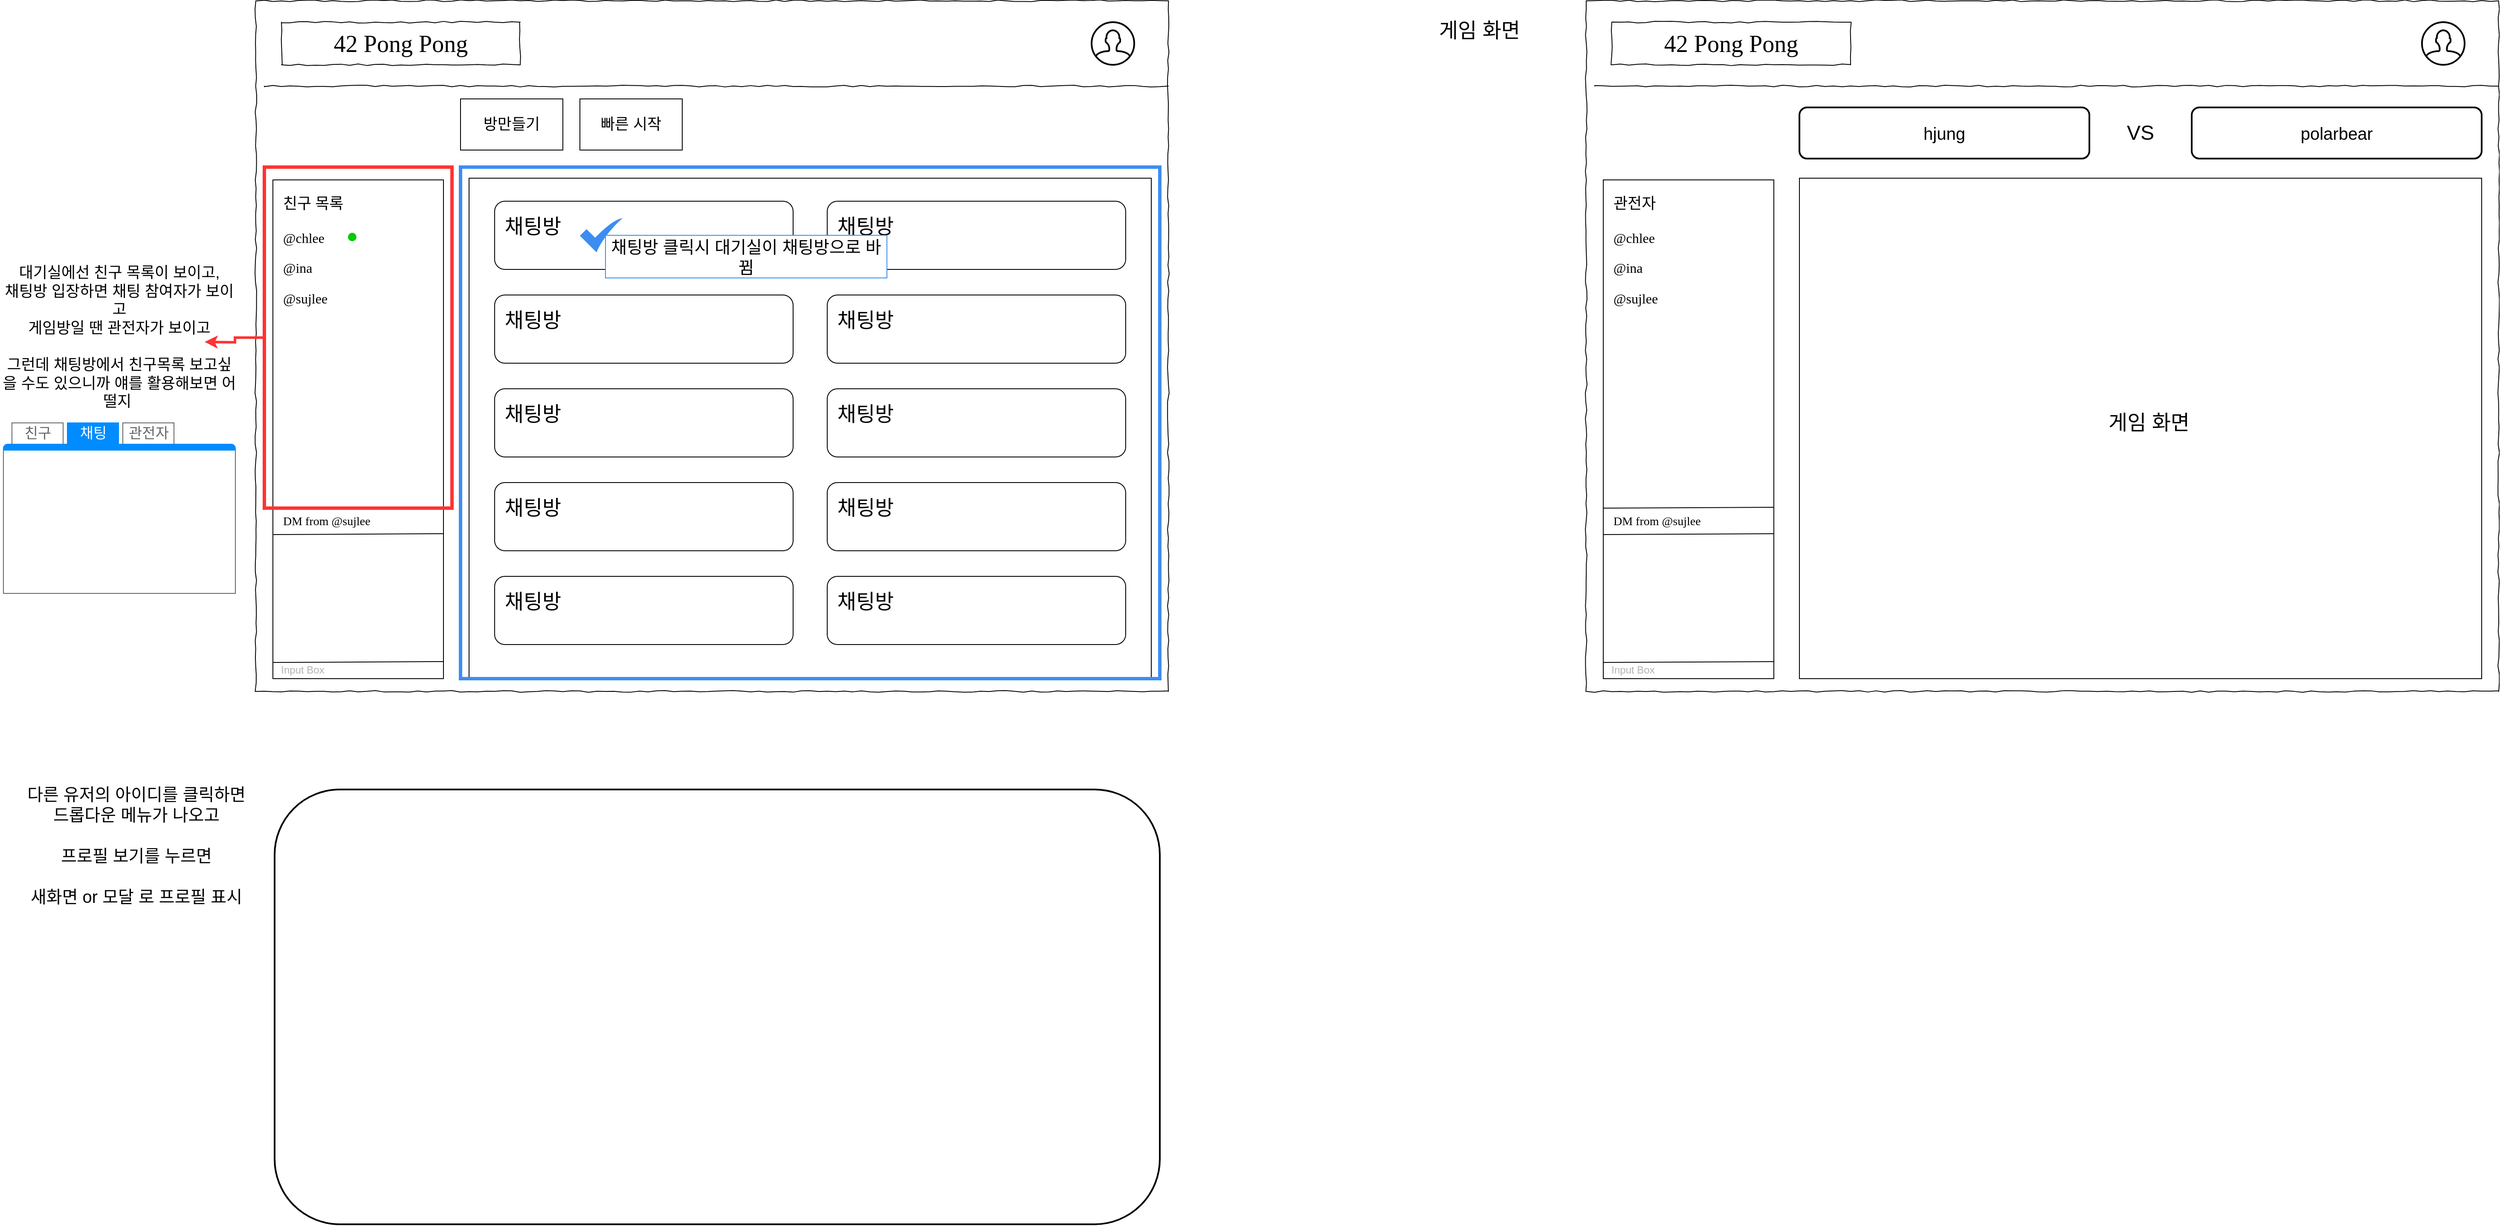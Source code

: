 <mxfile version="14.9.0" type="github">
  <diagram name="Page-1" id="03018318-947c-dd8e-b7a3-06fadd420f32">
    <mxGraphModel dx="2037" dy="1006" grid="1" gridSize="10" guides="1" tooltips="1" connect="1" arrows="1" fold="1" page="1" pageScale="1" pageWidth="1600" pageHeight="900" background="none" math="0" shadow="0">
      <root>
        <mxCell id="0" />
        <mxCell id="1" parent="0" />
        <mxCell id="JkvuPfdliitZqli6kdtX-29" value="" style="rounded=0;whiteSpace=wrap;html=1;fillColor=none;" vertex="1" parent="1">
          <mxGeometry x="330" y="255" width="200" height="585" as="geometry" />
        </mxCell>
        <mxCell id="677b7b8949515195-1" value="" style="whiteSpace=wrap;html=1;rounded=0;shadow=0;labelBackgroundColor=none;strokeColor=#000000;strokeWidth=1;fillColor=none;fontFamily=Verdana;fontSize=12;fontColor=#000000;align=center;comic=1;" parent="1" vertex="1">
          <mxGeometry x="310" y="45" width="1070" height="810" as="geometry" />
        </mxCell>
        <mxCell id="677b7b8949515195-2" value="42 Pong Pong" style="whiteSpace=wrap;html=1;rounded=0;shadow=0;labelBackgroundColor=none;strokeWidth=1;fontFamily=Verdana;fontSize=28;align=center;comic=1;" parent="1" vertex="1">
          <mxGeometry x="340" y="70" width="280" height="50" as="geometry" />
        </mxCell>
        <mxCell id="677b7b8949515195-9" value="" style="line;strokeWidth=1;html=1;rounded=0;shadow=0;labelBackgroundColor=none;fillColor=none;fontFamily=Verdana;fontSize=14;fontColor=#000000;align=center;comic=1;" parent="1" vertex="1">
          <mxGeometry x="320" y="140" width="1060" height="10" as="geometry" />
        </mxCell>
        <mxCell id="677b7b8949515195-27" value="&lt;font style=&quot;font-size: 18px&quot;&gt;친구 목록&lt;/font&gt;" style="text;html=1;points=[];align=left;verticalAlign=top;spacingTop=-4;fontSize=14;fontFamily=Verdana" parent="1" vertex="1">
          <mxGeometry x="340" y="270" width="170" height="20" as="geometry" />
        </mxCell>
        <mxCell id="677b7b8949515195-28" value="@chlee" style="text;html=1;points=[];align=left;verticalAlign=top;spacingTop=-4;fontSize=16;fontFamily=Verdana" parent="1" vertex="1">
          <mxGeometry x="340" y="311" width="170" height="20" as="geometry" />
        </mxCell>
        <mxCell id="677b7b8949515195-29" value="@ina" style="text;html=1;points=[];align=left;verticalAlign=top;spacingTop=-4;fontSize=16;fontFamily=Verdana" parent="1" vertex="1">
          <mxGeometry x="340" y="346" width="170" height="20" as="geometry" />
        </mxCell>
        <mxCell id="677b7b8949515195-30" value="@sujlee" style="text;html=1;points=[];align=left;verticalAlign=top;spacingTop=-4;fontSize=16;fontFamily=Verdana" parent="1" vertex="1">
          <mxGeometry x="340" y="382" width="170" height="20" as="geometry" />
        </mxCell>
        <mxCell id="JkvuPfdliitZqli6kdtX-1" value="&lt;font style=&quot;font-size: 18px&quot;&gt;방만들기&lt;/font&gt;" style="rounded=0;whiteSpace=wrap;html=1;" vertex="1" parent="1">
          <mxGeometry x="550" y="160" width="120" height="60" as="geometry" />
        </mxCell>
        <mxCell id="JkvuPfdliitZqli6kdtX-2" value="&lt;span style=&quot;font-size: 18px&quot;&gt;빠른 시작&lt;/span&gt;" style="rounded=0;whiteSpace=wrap;html=1;" vertex="1" parent="1">
          <mxGeometry x="690" y="160" width="120" height="60" as="geometry" />
        </mxCell>
        <mxCell id="JkvuPfdliitZqli6kdtX-15" value="" style="shape=image;html=1;verticalAlign=top;verticalLabelPosition=bottom;labelBackgroundColor=#ffffff;imageAspect=0;image=https://cdn0.iconfinder.com/data/icons/octicons/1024/triangle-down-128.png" vertex="1" parent="1">
          <mxGeometry x="505" y="640" width="20" height="25" as="geometry" />
        </mxCell>
        <mxCell id="JkvuPfdliitZqli6kdtX-19" value="" style="endArrow=none;html=1;" edge="1" parent="1">
          <mxGeometry width="50" height="50" relative="1" as="geometry">
            <mxPoint x="330" y="640" as="sourcePoint" />
            <mxPoint x="530" y="639" as="targetPoint" />
          </mxGeometry>
        </mxCell>
        <mxCell id="JkvuPfdliitZqli6kdtX-20" value="" style="endArrow=none;html=1;" edge="1" parent="1">
          <mxGeometry width="50" height="50" relative="1" as="geometry">
            <mxPoint x="330" y="671" as="sourcePoint" />
            <mxPoint x="530" y="670" as="targetPoint" />
          </mxGeometry>
        </mxCell>
        <mxCell id="JkvuPfdliitZqli6kdtX-21" value="DM from @sujlee" style="text;html=1;points=[];align=left;verticalAlign=top;spacingTop=-4;fontSize=14;fontFamily=Verdana" vertex="1" parent="1">
          <mxGeometry x="340" y="645" width="140" height="20" as="geometry" />
        </mxCell>
        <mxCell id="JkvuPfdliitZqli6kdtX-23" value="" style="endArrow=none;html=1;" edge="1" parent="1">
          <mxGeometry width="50" height="50" relative="1" as="geometry">
            <mxPoint x="330" y="821" as="sourcePoint" />
            <mxPoint x="530" y="820" as="targetPoint" />
          </mxGeometry>
        </mxCell>
        <mxCell id="JkvuPfdliitZqli6kdtX-30" value="Input Box" style="text;html=1;strokeColor=none;fillColor=none;align=center;verticalAlign=middle;whiteSpace=wrap;rounded=0;fontColor=#B3B3B3;" vertex="1" parent="1">
          <mxGeometry x="330" y="820" width="70" height="20" as="geometry" />
        </mxCell>
        <mxCell id="JkvuPfdliitZqli6kdtX-32" value="" style="rounded=0;whiteSpace=wrap;html=1;fontColor=#B3B3B3;fillColor=none;" vertex="1" parent="1">
          <mxGeometry x="560" y="253" width="800" height="587" as="geometry" />
        </mxCell>
        <mxCell id="JkvuPfdliitZqli6kdtX-35" value="" style="rounded=1;whiteSpace=wrap;html=1;fontColor=#B3B3B3;fillColor=none;" vertex="1" parent="1">
          <mxGeometry x="590" y="280" width="350" height="80" as="geometry" />
        </mxCell>
        <mxCell id="JkvuPfdliitZqli6kdtX-42" value="&lt;font style=&quot;font-size: 24px&quot; color=&quot;#000000&quot;&gt;채팅방&lt;/font&gt;" style="text;html=1;strokeColor=none;fillColor=none;align=center;verticalAlign=middle;whiteSpace=wrap;rounded=0;fontColor=#B3B3B3;fontSize=18;" vertex="1" parent="1">
          <mxGeometry x="600" y="300" width="70" height="20" as="geometry" />
        </mxCell>
        <mxCell id="JkvuPfdliitZqli6kdtX-50" value="" style="html=1;verticalLabelPosition=bottom;align=center;labelBackgroundColor=#ffffff;verticalAlign=top;strokeWidth=2;shadow=0;dashed=0;shape=mxgraph.ios7.icons.user;fontColor=#B3B3B3;fillColor=none;" vertex="1" parent="1">
          <mxGeometry x="1290" y="70" width="50" height="50" as="geometry" />
        </mxCell>
        <mxCell id="JkvuPfdliitZqli6kdtX-51" value="" style="shape=ellipse;strokeColor=none;html=1;fontSize=16;fontColor=#B3B3B3;fillColor=#00CC00;" vertex="1" parent="1">
          <mxGeometry x="418" y="317" width="10" height="10" as="geometry" />
        </mxCell>
        <mxCell id="JkvuPfdliitZqli6kdtX-52" value="" style="shape=image;html=1;verticalAlign=top;verticalLabelPosition=bottom;labelBackgroundColor=#ffffff;imageAspect=0;aspect=fixed;image=https://cdn1.iconfinder.com/data/icons/hawcons/32/698351-icon-47-file-dot-128.png;fontSize=16;fontColor=#B3B3B3;strokeColor=#000000;fillColor=#00CC00;" vertex="1" parent="1">
          <mxGeometry x="408" y="338" width="44" height="44" as="geometry" />
        </mxCell>
        <mxCell id="JkvuPfdliitZqli6kdtX-55" value="" style="rounded=1;whiteSpace=wrap;html=1;fontColor=#B3B3B3;fillColor=none;" vertex="1" parent="1">
          <mxGeometry x="980" y="280" width="350" height="80" as="geometry" />
        </mxCell>
        <mxCell id="JkvuPfdliitZqli6kdtX-56" value="&lt;font style=&quot;font-size: 24px&quot; color=&quot;#000000&quot;&gt;채팅방&lt;/font&gt;" style="text;html=1;strokeColor=none;fillColor=none;align=center;verticalAlign=middle;whiteSpace=wrap;rounded=0;fontColor=#B3B3B3;fontSize=18;" vertex="1" parent="1">
          <mxGeometry x="990" y="300" width="70" height="20" as="geometry" />
        </mxCell>
        <mxCell id="JkvuPfdliitZqli6kdtX-61" value="" style="rounded=1;whiteSpace=wrap;html=1;fontColor=#B3B3B3;fillColor=none;" vertex="1" parent="1">
          <mxGeometry x="590" y="390" width="350" height="80" as="geometry" />
        </mxCell>
        <mxCell id="JkvuPfdliitZqli6kdtX-62" value="&lt;font style=&quot;font-size: 24px&quot; color=&quot;#000000&quot;&gt;채팅방&lt;/font&gt;" style="text;html=1;strokeColor=none;fillColor=none;align=center;verticalAlign=middle;whiteSpace=wrap;rounded=0;fontColor=#B3B3B3;fontSize=18;" vertex="1" parent="1">
          <mxGeometry x="600" y="410" width="70" height="20" as="geometry" />
        </mxCell>
        <mxCell id="JkvuPfdliitZqli6kdtX-63" value="" style="rounded=1;whiteSpace=wrap;html=1;fontColor=#B3B3B3;fillColor=none;" vertex="1" parent="1">
          <mxGeometry x="980" y="390" width="350" height="80" as="geometry" />
        </mxCell>
        <mxCell id="JkvuPfdliitZqli6kdtX-64" value="&lt;font style=&quot;font-size: 24px&quot; color=&quot;#000000&quot;&gt;채팅방&lt;/font&gt;" style="text;html=1;strokeColor=none;fillColor=none;align=center;verticalAlign=middle;whiteSpace=wrap;rounded=0;fontColor=#B3B3B3;fontSize=18;" vertex="1" parent="1">
          <mxGeometry x="990" y="410" width="70" height="20" as="geometry" />
        </mxCell>
        <mxCell id="JkvuPfdliitZqli6kdtX-69" value="" style="rounded=1;whiteSpace=wrap;html=1;fontColor=#B3B3B3;fillColor=none;" vertex="1" parent="1">
          <mxGeometry x="590" y="500" width="350" height="80" as="geometry" />
        </mxCell>
        <mxCell id="JkvuPfdliitZqli6kdtX-70" value="&lt;font style=&quot;font-size: 24px&quot; color=&quot;#000000&quot;&gt;채팅방&lt;/font&gt;" style="text;html=1;strokeColor=none;fillColor=none;align=center;verticalAlign=middle;whiteSpace=wrap;rounded=0;fontColor=#B3B3B3;fontSize=18;" vertex="1" parent="1">
          <mxGeometry x="600" y="520" width="70" height="20" as="geometry" />
        </mxCell>
        <mxCell id="JkvuPfdliitZqli6kdtX-71" value="" style="rounded=1;whiteSpace=wrap;html=1;fontColor=#B3B3B3;fillColor=none;" vertex="1" parent="1">
          <mxGeometry x="980" y="500" width="350" height="80" as="geometry" />
        </mxCell>
        <mxCell id="JkvuPfdliitZqli6kdtX-72" value="&lt;font style=&quot;font-size: 24px&quot; color=&quot;#000000&quot;&gt;채팅방&lt;/font&gt;" style="text;html=1;strokeColor=none;fillColor=none;align=center;verticalAlign=middle;whiteSpace=wrap;rounded=0;fontColor=#B3B3B3;fontSize=18;" vertex="1" parent="1">
          <mxGeometry x="990" y="520" width="70" height="20" as="geometry" />
        </mxCell>
        <mxCell id="JkvuPfdliitZqli6kdtX-73" value="" style="rounded=1;whiteSpace=wrap;html=1;fontColor=#B3B3B3;fillColor=none;" vertex="1" parent="1">
          <mxGeometry x="590" y="610" width="350" height="80" as="geometry" />
        </mxCell>
        <mxCell id="JkvuPfdliitZqli6kdtX-74" value="&lt;font style=&quot;font-size: 24px&quot; color=&quot;#000000&quot;&gt;채팅방&lt;/font&gt;" style="text;html=1;strokeColor=none;fillColor=none;align=center;verticalAlign=middle;whiteSpace=wrap;rounded=0;fontColor=#B3B3B3;fontSize=18;" vertex="1" parent="1">
          <mxGeometry x="600" y="630" width="70" height="20" as="geometry" />
        </mxCell>
        <mxCell id="JkvuPfdliitZqli6kdtX-75" value="" style="rounded=1;whiteSpace=wrap;html=1;fontColor=#B3B3B3;fillColor=none;" vertex="1" parent="1">
          <mxGeometry x="980" y="610" width="350" height="80" as="geometry" />
        </mxCell>
        <mxCell id="JkvuPfdliitZqli6kdtX-76" value="&lt;font style=&quot;font-size: 24px&quot; color=&quot;#000000&quot;&gt;채팅방&lt;/font&gt;" style="text;html=1;strokeColor=none;fillColor=none;align=center;verticalAlign=middle;whiteSpace=wrap;rounded=0;fontColor=#B3B3B3;fontSize=18;" vertex="1" parent="1">
          <mxGeometry x="990" y="630" width="70" height="20" as="geometry" />
        </mxCell>
        <mxCell id="JkvuPfdliitZqli6kdtX-77" value="" style="rounded=1;whiteSpace=wrap;html=1;fontColor=#B3B3B3;fillColor=none;" vertex="1" parent="1">
          <mxGeometry x="590" y="720" width="350" height="80" as="geometry" />
        </mxCell>
        <mxCell id="JkvuPfdliitZqli6kdtX-78" value="&lt;font style=&quot;font-size: 24px&quot; color=&quot;#000000&quot;&gt;채팅방&lt;/font&gt;" style="text;html=1;strokeColor=none;fillColor=none;align=center;verticalAlign=middle;whiteSpace=wrap;rounded=0;fontColor=#B3B3B3;fontSize=18;" vertex="1" parent="1">
          <mxGeometry x="600" y="740" width="70" height="20" as="geometry" />
        </mxCell>
        <mxCell id="JkvuPfdliitZqli6kdtX-79" value="" style="rounded=1;whiteSpace=wrap;html=1;fontColor=#B3B3B3;fillColor=none;" vertex="1" parent="1">
          <mxGeometry x="980" y="720" width="350" height="80" as="geometry" />
        </mxCell>
        <mxCell id="JkvuPfdliitZqli6kdtX-80" value="&lt;font style=&quot;font-size: 24px&quot; color=&quot;#000000&quot;&gt;채팅방&lt;/font&gt;" style="text;html=1;strokeColor=none;fillColor=none;align=center;verticalAlign=middle;whiteSpace=wrap;rounded=0;fontColor=#B3B3B3;fontSize=18;" vertex="1" parent="1">
          <mxGeometry x="990" y="740" width="70" height="20" as="geometry" />
        </mxCell>
        <mxCell id="JkvuPfdliitZqli6kdtX-83" style="edgeStyle=orthogonalEdgeStyle;rounded=0;orthogonalLoop=1;jettySize=auto;html=1;fontSize=18;fontColor=#B3B3B3;strokeColor=#FF3333;strokeWidth=3;" edge="1" parent="1" source="JkvuPfdliitZqli6kdtX-82">
          <mxGeometry relative="1" as="geometry">
            <mxPoint x="250" y="445" as="targetPoint" />
          </mxGeometry>
        </mxCell>
        <mxCell id="JkvuPfdliitZqli6kdtX-82" value="" style="rounded=0;whiteSpace=wrap;html=1;fontSize=18;fontColor=#B3B3B3;fillColor=none;strokeWidth=4;strokeColor=#FF3333;" vertex="1" parent="1">
          <mxGeometry x="320" y="240" width="220" height="400" as="geometry" />
        </mxCell>
        <mxCell id="JkvuPfdliitZqli6kdtX-84" value="대기실에선 친구 목록이 보이고,&lt;br&gt;채팅방 입장하면 채팅 참여자가 보이고&lt;br&gt;게임방일 땐 관전자가 보이고&lt;br&gt;&lt;br&gt;그런데 채팅방에서 친구목록 보고싶을 수도 있으니까 얘를 활용해보면 어떨지&amp;nbsp;" style="text;html=1;strokeColor=none;fillColor=none;align=center;verticalAlign=middle;whiteSpace=wrap;rounded=0;fontSize=18;" vertex="1" parent="1">
          <mxGeometry x="10" y="310" width="280" height="260" as="geometry" />
        </mxCell>
        <mxCell id="JkvuPfdliitZqli6kdtX-85" value="" style="strokeWidth=1;shadow=0;dashed=0;align=center;html=1;shape=mxgraph.mockup.containers.marginRect2;rectMarginTop=32;strokeColor=#666666;gradientColor=none;fontSize=18;fontColor=#000000;" vertex="1" parent="1">
          <mxGeometry x="14" y="540" width="272" height="200" as="geometry" />
        </mxCell>
        <mxCell id="JkvuPfdliitZqli6kdtX-86" value="친구" style="strokeColor=inherit;fillColor=inherit;gradientColor=inherit;strokeWidth=1;shadow=0;dashed=0;align=center;html=1;shape=mxgraph.mockup.containers.rrect;rSize=0;fontSize=17;fontColor=#666666;gradientColor=none;" vertex="1" parent="JkvuPfdliitZqli6kdtX-85">
          <mxGeometry width="60" height="25" relative="1" as="geometry">
            <mxPoint x="10" as="offset" />
          </mxGeometry>
        </mxCell>
        <mxCell id="JkvuPfdliitZqli6kdtX-87" value="채팅" style="strokeWidth=1;shadow=0;dashed=0;align=center;html=1;shape=mxgraph.mockup.containers.rrect;rSize=0;fontSize=17;fontColor=#ffffff;strokeColor=#008cff;fillColor=#008cff;" vertex="1" parent="JkvuPfdliitZqli6kdtX-85">
          <mxGeometry width="60" height="25" relative="1" as="geometry">
            <mxPoint x="75" as="offset" />
          </mxGeometry>
        </mxCell>
        <mxCell id="JkvuPfdliitZqli6kdtX-88" value="관전자" style="strokeColor=inherit;fillColor=inherit;gradientColor=inherit;strokeWidth=1;shadow=0;dashed=0;align=center;html=1;shape=mxgraph.mockup.containers.rrect;rSize=0;fontSize=17;fontColor=#666666;gradientColor=none;" vertex="1" parent="JkvuPfdliitZqli6kdtX-85">
          <mxGeometry width="60" height="25" relative="1" as="geometry">
            <mxPoint x="140" as="offset" />
          </mxGeometry>
        </mxCell>
        <mxCell id="JkvuPfdliitZqli6kdtX-89" value="" style="strokeWidth=1;shadow=0;dashed=0;align=center;html=1;shape=mxgraph.mockup.containers.topButton;rSize=5;strokeColor=#008cff;fillColor=#008cff;gradientColor=none;resizeWidth=1;movable=0;deletable=1;" vertex="1" parent="JkvuPfdliitZqli6kdtX-85">
          <mxGeometry width="272" height="7" relative="1" as="geometry">
            <mxPoint y="25" as="offset" />
          </mxGeometry>
        </mxCell>
        <mxCell id="JkvuPfdliitZqli6kdtX-92" value="" style="html=1;aspect=fixed;strokeColor=none;shadow=0;align=center;verticalAlign=top;fillColor=#3B8DF1;shape=mxgraph.gcp2.check;fontSize=18;fontColor=#000000;" vertex="1" parent="1">
          <mxGeometry x="690" y="300" width="50" height="40" as="geometry" />
        </mxCell>
        <mxCell id="JkvuPfdliitZqli6kdtX-93" value="채팅방 클릭시 대기실이 채팅방으로 바뀜" style="text;html=1;align=center;verticalAlign=middle;whiteSpace=wrap;rounded=0;fontSize=20;fillColor=#ffffff;strokeColor=#3D8DF1;" vertex="1" parent="1">
          <mxGeometry x="720" y="320" width="330" height="50" as="geometry" />
        </mxCell>
        <mxCell id="JkvuPfdliitZqli6kdtX-94" value="" style="rounded=0;whiteSpace=wrap;html=1;fontSize=20;fontColor=#000000;strokeColor=#3D8DF1;strokeWidth=4;fillColor=none;" vertex="1" parent="1">
          <mxGeometry x="550" y="240" width="820" height="600" as="geometry" />
        </mxCell>
        <mxCell id="JkvuPfdliitZqli6kdtX-95" value="" style="rounded=1;whiteSpace=wrap;html=1;fontSize=20;fontColor=#000000;strokeWidth=2;fillColor=none;" vertex="1" parent="1">
          <mxGeometry x="332" y="970" width="1038" height="510" as="geometry" />
        </mxCell>
        <mxCell id="JkvuPfdliitZqli6kdtX-97" value="다른 유저의 아이디를 클릭하면 드롭다운 메뉴가 나오고 &lt;br&gt;&lt;br&gt;프로필 보기를 누르면&lt;br&gt;&lt;br&gt;새화면 or 모달 로 프로필 표시" style="text;html=1;strokeColor=none;fillColor=none;align=center;verticalAlign=middle;whiteSpace=wrap;rounded=0;fontSize=20;fontColor=#000000;" vertex="1" parent="1">
          <mxGeometry x="40" y="1010" width="260" height="50" as="geometry" />
        </mxCell>
        <mxCell id="JkvuPfdliitZqli6kdtX-99" value="" style="shape=image;html=1;verticalAlign=top;verticalLabelPosition=bottom;labelBackgroundColor=#ffffff;imageAspect=0;aspect=fixed;image=https://cdn4.iconfinder.com/data/icons/basic-user-interface-elements/700/user-account-profile-human-avatar-face-head--128.png;rounded=1;fontSize=20;fontColor=#000000;strokeColor=#000000;strokeWidth=2;fillColor=none;" vertex="1" parent="1">
          <mxGeometry x="396" y="1050" width="128" height="128" as="geometry" />
        </mxCell>
        <mxCell id="JkvuPfdliitZqli6kdtX-100" value="" style="rounded=0;whiteSpace=wrap;html=1;fillColor=none;" vertex="1" parent="1">
          <mxGeometry x="1890" y="255" width="200" height="585" as="geometry" />
        </mxCell>
        <mxCell id="JkvuPfdliitZqli6kdtX-101" value="" style="whiteSpace=wrap;html=1;rounded=0;shadow=0;labelBackgroundColor=none;strokeColor=#000000;strokeWidth=1;fillColor=none;fontFamily=Verdana;fontSize=12;fontColor=#000000;align=center;comic=1;" vertex="1" parent="1">
          <mxGeometry x="1870" y="45" width="1070" height="810" as="geometry" />
        </mxCell>
        <mxCell id="JkvuPfdliitZqli6kdtX-102" value="42 Pong Pong" style="whiteSpace=wrap;html=1;rounded=0;shadow=0;labelBackgroundColor=none;strokeWidth=1;fontFamily=Verdana;fontSize=28;align=center;comic=1;" vertex="1" parent="1">
          <mxGeometry x="1900" y="70" width="280" height="50" as="geometry" />
        </mxCell>
        <mxCell id="JkvuPfdliitZqli6kdtX-103" value="" style="line;strokeWidth=1;html=1;rounded=0;shadow=0;labelBackgroundColor=none;fillColor=none;fontFamily=Verdana;fontSize=14;fontColor=#000000;align=center;comic=1;" vertex="1" parent="1">
          <mxGeometry x="1880" y="140" width="1060" height="10" as="geometry" />
        </mxCell>
        <mxCell id="JkvuPfdliitZqli6kdtX-104" value="&lt;span style=&quot;font-size: 18px&quot;&gt;관전자&lt;/span&gt;" style="text;html=1;points=[];align=left;verticalAlign=top;spacingTop=-4;fontSize=14;fontFamily=Verdana" vertex="1" parent="1">
          <mxGeometry x="1900" y="270" width="170" height="20" as="geometry" />
        </mxCell>
        <mxCell id="JkvuPfdliitZqli6kdtX-105" value="@chlee" style="text;html=1;points=[];align=left;verticalAlign=top;spacingTop=-4;fontSize=16;fontFamily=Verdana" vertex="1" parent="1">
          <mxGeometry x="1900" y="311" width="170" height="20" as="geometry" />
        </mxCell>
        <mxCell id="JkvuPfdliitZqli6kdtX-106" value="@ina" style="text;html=1;points=[];align=left;verticalAlign=top;spacingTop=-4;fontSize=16;fontFamily=Verdana" vertex="1" parent="1">
          <mxGeometry x="1900" y="346" width="170" height="20" as="geometry" />
        </mxCell>
        <mxCell id="JkvuPfdliitZqli6kdtX-107" value="@sujlee" style="text;html=1;points=[];align=left;verticalAlign=top;spacingTop=-4;fontSize=16;fontFamily=Verdana" vertex="1" parent="1">
          <mxGeometry x="1900" y="382" width="170" height="20" as="geometry" />
        </mxCell>
        <mxCell id="JkvuPfdliitZqli6kdtX-110" value="" style="shape=image;html=1;verticalAlign=top;verticalLabelPosition=bottom;labelBackgroundColor=#ffffff;imageAspect=0;image=https://cdn0.iconfinder.com/data/icons/octicons/1024/triangle-down-128.png" vertex="1" parent="1">
          <mxGeometry x="2065" y="640" width="20" height="25" as="geometry" />
        </mxCell>
        <mxCell id="JkvuPfdliitZqli6kdtX-111" value="" style="endArrow=none;html=1;" edge="1" parent="1">
          <mxGeometry width="50" height="50" relative="1" as="geometry">
            <mxPoint x="1890" y="640.0" as="sourcePoint" />
            <mxPoint x="2090" y="639" as="targetPoint" />
          </mxGeometry>
        </mxCell>
        <mxCell id="JkvuPfdliitZqli6kdtX-112" value="" style="endArrow=none;html=1;" edge="1" parent="1">
          <mxGeometry width="50" height="50" relative="1" as="geometry">
            <mxPoint x="1890" y="671" as="sourcePoint" />
            <mxPoint x="2090" y="670.0" as="targetPoint" />
          </mxGeometry>
        </mxCell>
        <mxCell id="JkvuPfdliitZqli6kdtX-113" value="DM from @sujlee" style="text;html=1;points=[];align=left;verticalAlign=top;spacingTop=-4;fontSize=14;fontFamily=Verdana" vertex="1" parent="1">
          <mxGeometry x="1900" y="645" width="140" height="20" as="geometry" />
        </mxCell>
        <mxCell id="JkvuPfdliitZqli6kdtX-114" value="" style="endArrow=none;html=1;" edge="1" parent="1">
          <mxGeometry width="50" height="50" relative="1" as="geometry">
            <mxPoint x="1890" y="821" as="sourcePoint" />
            <mxPoint x="2090" y="820.0" as="targetPoint" />
          </mxGeometry>
        </mxCell>
        <mxCell id="JkvuPfdliitZqli6kdtX-115" value="Input Box" style="text;html=1;strokeColor=none;fillColor=none;align=center;verticalAlign=middle;whiteSpace=wrap;rounded=0;fontColor=#B3B3B3;" vertex="1" parent="1">
          <mxGeometry x="1890" y="820" width="70" height="20" as="geometry" />
        </mxCell>
        <mxCell id="JkvuPfdliitZqli6kdtX-116" value="" style="rounded=0;whiteSpace=wrap;html=1;fontColor=#B3B3B3;fillColor=none;" vertex="1" parent="1">
          <mxGeometry x="2120" y="253" width="800" height="587" as="geometry" />
        </mxCell>
        <mxCell id="JkvuPfdliitZqli6kdtX-119" value="" style="html=1;verticalLabelPosition=bottom;align=center;labelBackgroundColor=#ffffff;verticalAlign=top;strokeWidth=2;shadow=0;dashed=0;shape=mxgraph.ios7.icons.user;fontColor=#B3B3B3;fillColor=none;" vertex="1" parent="1">
          <mxGeometry x="2850" y="70" width="50" height="50" as="geometry" />
        </mxCell>
        <mxCell id="JkvuPfdliitZqli6kdtX-144" value="hjung" style="rounded=1;whiteSpace=wrap;html=1;fontSize=20;fontColor=#000000;strokeColor=#000000;strokeWidth=2;fillColor=none;" vertex="1" parent="1">
          <mxGeometry x="2120" y="170" width="340" height="60" as="geometry" />
        </mxCell>
        <mxCell id="JkvuPfdliitZqli6kdtX-145" value="polarbear" style="rounded=1;whiteSpace=wrap;html=1;fontSize=20;fontColor=#000000;strokeColor=#000000;strokeWidth=2;fillColor=none;" vertex="1" parent="1">
          <mxGeometry x="2580" y="170" width="340" height="60" as="geometry" />
        </mxCell>
        <mxCell id="JkvuPfdliitZqli6kdtX-146" value="VS" style="text;html=1;strokeColor=none;fillColor=none;align=center;verticalAlign=middle;whiteSpace=wrap;rounded=0;fontSize=24;fontColor=#000000;" vertex="1" parent="1">
          <mxGeometry x="2500" y="190" width="40" height="20" as="geometry" />
        </mxCell>
        <mxCell id="JkvuPfdliitZqli6kdtX-149" value="게임 화면" style="text;html=1;strokeColor=none;fillColor=none;align=center;verticalAlign=middle;whiteSpace=wrap;rounded=0;fontSize=24;fontColor=#000000;" vertex="1" parent="1">
          <mxGeometry x="2320" y="520" width="420" height="40" as="geometry" />
        </mxCell>
        <mxCell id="JkvuPfdliitZqli6kdtX-150" value="게임 화면" style="text;html=1;strokeColor=none;fillColor=none;align=center;verticalAlign=middle;whiteSpace=wrap;rounded=0;fontSize=24;fontColor=#000000;" vertex="1" parent="1">
          <mxGeometry x="1650" y="60" width="190" height="40" as="geometry" />
        </mxCell>
      </root>
    </mxGraphModel>
  </diagram>
</mxfile>
